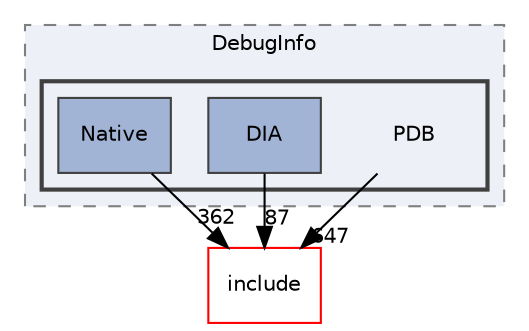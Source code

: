 digraph "lib/DebugInfo/PDB"
{
 // LATEX_PDF_SIZE
  bgcolor="transparent";
  edge [fontname="Helvetica",fontsize="10",labelfontname="Helvetica",labelfontsize="10"];
  node [fontname="Helvetica",fontsize="10",shape="box"];
  compound=true
  subgraph clusterdir_fd055cdb294ed2abe541ad964f928ab2 {
    graph [ bgcolor="#edf0f7", pencolor="grey50", style="filled,dashed,", label="DebugInfo", fontname="Helvetica", fontsize="10", URL="dir_fd055cdb294ed2abe541ad964f928ab2.html"]
  subgraph clusterdir_a8367a1a220e81e17682efb6d889a9bc {
    graph [ bgcolor="#edf0f7", pencolor="grey25", style="filled,bold,", label="", fontname="Helvetica", fontsize="10", URL="dir_a8367a1a220e81e17682efb6d889a9bc.html"]
    dir_a8367a1a220e81e17682efb6d889a9bc [shape=plaintext, label="PDB"];
  dir_b0d096d389780bb5a616b630e39ccc91 [label="DIA", style="filled,", fillcolor="#a2b4d6", color="grey25", URL="dir_b0d096d389780bb5a616b630e39ccc91.html"];
  dir_17bd090f689dbb8601ac11313672ba43 [label="Native", style="filled,", fillcolor="#a2b4d6", color="grey25", URL="dir_17bd090f689dbb8601ac11313672ba43.html"];
  }
  }
  dir_d44c64559bbebec7f509842c48db8b23 [label="include", style="", fillcolor="#edf0f7", color="red", URL="dir_d44c64559bbebec7f509842c48db8b23.html"];
  dir_a8367a1a220e81e17682efb6d889a9bc->dir_d44c64559bbebec7f509842c48db8b23 [headlabel="647", labeldistance=1.5 headhref="dir_000164_000082.html"];
  dir_b0d096d389780bb5a616b630e39ccc91->dir_d44c64559bbebec7f509842c48db8b23 [headlabel="87", labeldistance=1.5 headhref="dir_000047_000082.html"];
  dir_17bd090f689dbb8601ac11313672ba43->dir_d44c64559bbebec7f509842c48db8b23 [headlabel="362", labeldistance=1.5 headhref="dir_000148_000082.html"];
}
